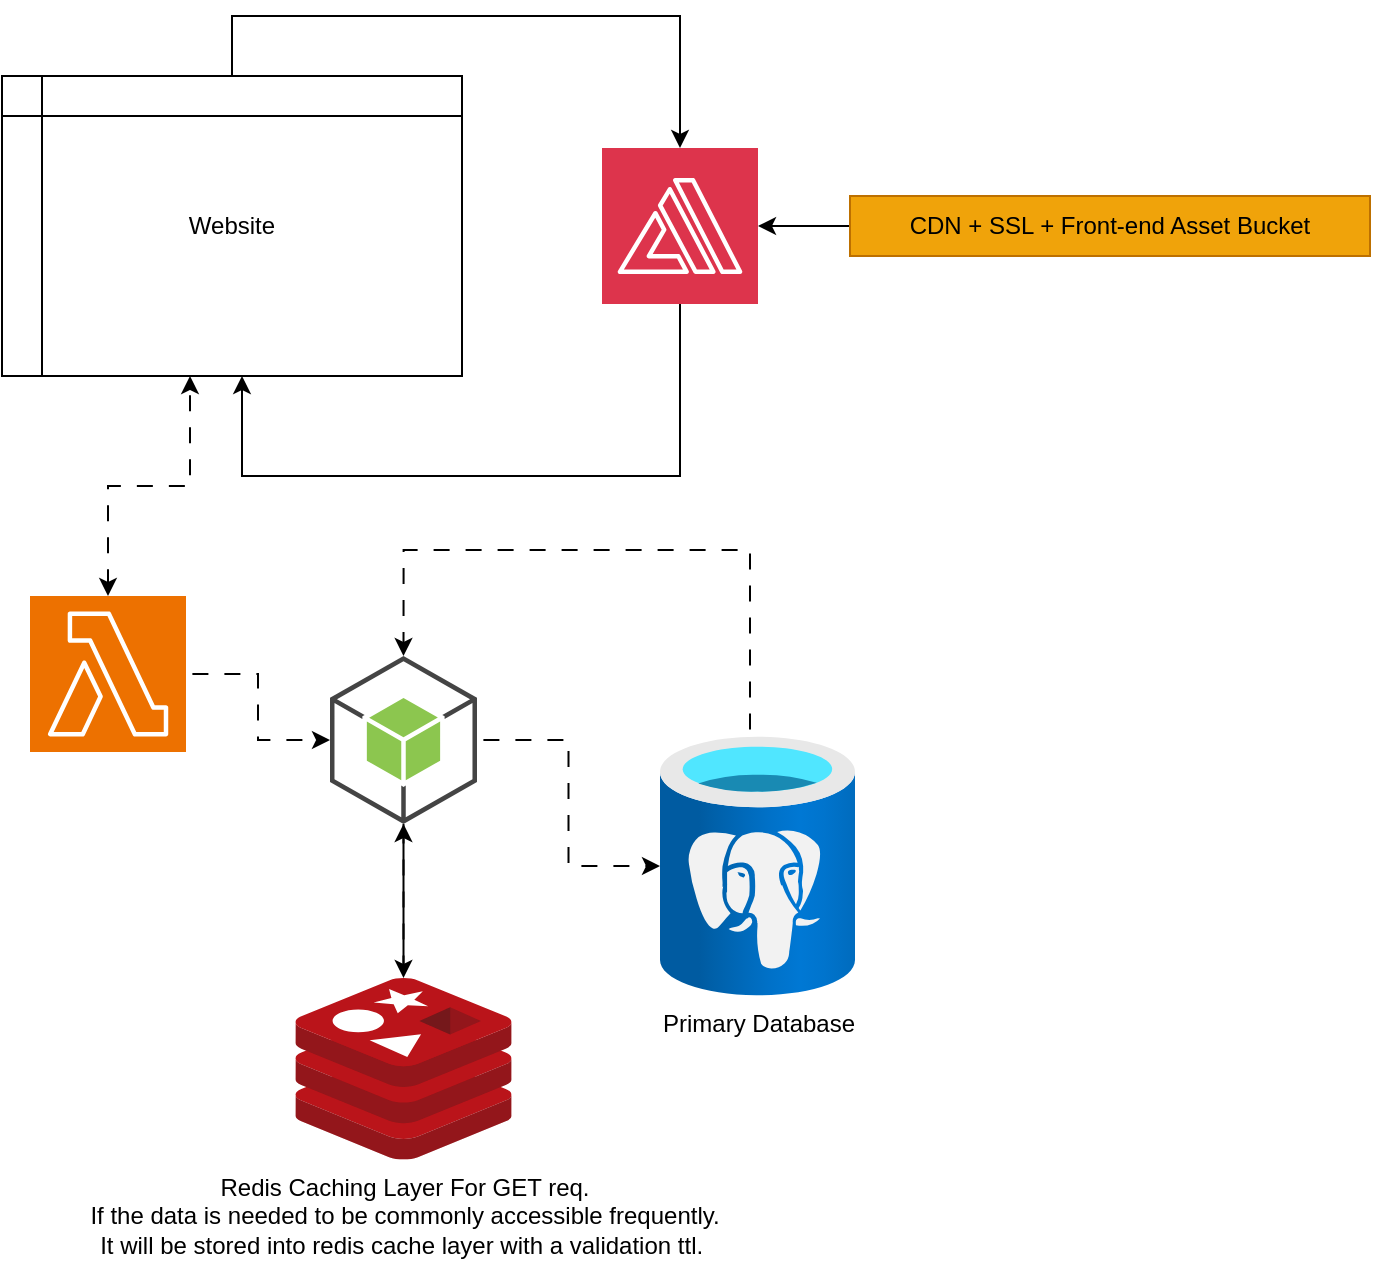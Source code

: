 <mxfile version="28.0.9">
  <diagram name="Page-1" id="OVwlKsytdINQMQrVDT5V">
    <mxGraphModel dx="1584" dy="867" grid="1" gridSize="10" guides="1" tooltips="1" connect="1" arrows="1" fold="1" page="1" pageScale="1" pageWidth="827" pageHeight="1169" math="0" shadow="0">
      <root>
        <mxCell id="0" />
        <mxCell id="1" parent="0" />
        <mxCell id="AA3n3kABwFaR6whpRBaE-10" style="edgeStyle=orthogonalEdgeStyle;rounded=0;orthogonalLoop=1;jettySize=auto;html=1;" edge="1" parent="1" source="AA3n3kABwFaR6whpRBaE-3" target="AA3n3kABwFaR6whpRBaE-5">
          <mxGeometry relative="1" as="geometry">
            <Array as="points">
              <mxPoint x="411" y="309" />
            </Array>
          </mxGeometry>
        </mxCell>
        <mxCell id="AA3n3kABwFaR6whpRBaE-19" style="edgeStyle=orthogonalEdgeStyle;rounded=0;orthogonalLoop=1;jettySize=auto;html=1;flowAnimation=1;startArrow=classic;startFill=1;" edge="1" parent="1" source="AA3n3kABwFaR6whpRBaE-3" target="AA3n3kABwFaR6whpRBaE-16">
          <mxGeometry relative="1" as="geometry">
            <Array as="points">
              <mxPoint x="166" y="544" />
              <mxPoint x="125" y="544" />
            </Array>
          </mxGeometry>
        </mxCell>
        <mxCell id="AA3n3kABwFaR6whpRBaE-3" value="Website" style="shape=internalStorage;whiteSpace=wrap;html=1;backgroundOutline=1;" vertex="1" parent="1">
          <mxGeometry x="72" y="339" width="230" height="150" as="geometry" />
        </mxCell>
        <mxCell id="AA3n3kABwFaR6whpRBaE-12" style="edgeStyle=orthogonalEdgeStyle;rounded=0;orthogonalLoop=1;jettySize=auto;html=1;" edge="1" parent="1" source="AA3n3kABwFaR6whpRBaE-5" target="AA3n3kABwFaR6whpRBaE-3">
          <mxGeometry relative="1" as="geometry">
            <Array as="points">
              <mxPoint x="411" y="539" />
              <mxPoint x="192" y="539" />
            </Array>
          </mxGeometry>
        </mxCell>
        <mxCell id="AA3n3kABwFaR6whpRBaE-5" value="" style="sketch=0;points=[[0,0,0],[0.25,0,0],[0.5,0,0],[0.75,0,0],[1,0,0],[0,1,0],[0.25,1,0],[0.5,1,0],[0.75,1,0],[1,1,0],[0,0.25,0],[0,0.5,0],[0,0.75,0],[1,0.25,0],[1,0.5,0],[1,0.75,0]];outlineConnect=0;fontColor=#232F3E;fillColor=#DD344C;strokeColor=#ffffff;dashed=0;verticalLabelPosition=bottom;verticalAlign=top;align=center;html=1;fontSize=12;fontStyle=0;aspect=fixed;shape=mxgraph.aws4.resourceIcon;resIcon=mxgraph.aws4.amplify;" vertex="1" parent="1">
          <mxGeometry x="372" y="375" width="78" height="78" as="geometry" />
        </mxCell>
        <mxCell id="AA3n3kABwFaR6whpRBaE-15" style="edgeStyle=orthogonalEdgeStyle;rounded=0;orthogonalLoop=1;jettySize=auto;html=1;" edge="1" parent="1" source="AA3n3kABwFaR6whpRBaE-13" target="AA3n3kABwFaR6whpRBaE-5">
          <mxGeometry relative="1" as="geometry" />
        </mxCell>
        <mxCell id="AA3n3kABwFaR6whpRBaE-13" value="CDN + SSL + Front-end Asset Bucket" style="text;strokeColor=#BD7000;align=center;fillColor=#f0a30a;html=1;verticalAlign=middle;whiteSpace=wrap;rounded=0;fontColor=#000000;" vertex="1" parent="1">
          <mxGeometry x="496" y="399" width="260" height="30" as="geometry" />
        </mxCell>
        <mxCell id="AA3n3kABwFaR6whpRBaE-16" value="" style="sketch=0;points=[[0,0,0],[0.25,0,0],[0.5,0,0],[0.75,0,0],[1,0,0],[0,1,0],[0.25,1,0],[0.5,1,0],[0.75,1,0],[1,1,0],[0,0.25,0],[0,0.5,0],[0,0.75,0],[1,0.25,0],[1,0.5,0],[1,0.75,0]];outlineConnect=0;fontColor=#232F3E;fillColor=#ED7100;strokeColor=#ffffff;dashed=0;verticalLabelPosition=bottom;verticalAlign=top;align=center;html=1;fontSize=12;fontStyle=0;aspect=fixed;shape=mxgraph.aws4.resourceIcon;resIcon=mxgraph.aws4.lambda;" vertex="1" parent="1">
          <mxGeometry x="86" y="599" width="78" height="78" as="geometry" />
        </mxCell>
        <mxCell id="AA3n3kABwFaR6whpRBaE-27" style="edgeStyle=orthogonalEdgeStyle;rounded=0;orthogonalLoop=1;jettySize=auto;html=1;" edge="1" parent="1" source="AA3n3kABwFaR6whpRBaE-20" target="AA3n3kABwFaR6whpRBaE-22">
          <mxGeometry relative="1" as="geometry" />
        </mxCell>
        <mxCell id="AA3n3kABwFaR6whpRBaE-31" style="edgeStyle=orthogonalEdgeStyle;rounded=0;orthogonalLoop=1;jettySize=auto;html=1;flowAnimation=1;" edge="1" parent="1" source="AA3n3kABwFaR6whpRBaE-20" target="AA3n3kABwFaR6whpRBaE-28">
          <mxGeometry relative="1" as="geometry" />
        </mxCell>
        <mxCell id="AA3n3kABwFaR6whpRBaE-20" value="" style="outlineConnect=0;dashed=0;verticalLabelPosition=bottom;verticalAlign=top;align=center;html=1;shape=mxgraph.aws3.android;fillColor=#8CC64F;gradientColor=none;" vertex="1" parent="1">
          <mxGeometry x="236" y="629" width="73.5" height="84" as="geometry" />
        </mxCell>
        <mxCell id="AA3n3kABwFaR6whpRBaE-21" style="edgeStyle=orthogonalEdgeStyle;rounded=0;orthogonalLoop=1;jettySize=auto;html=1;entryX=0;entryY=0.5;entryDx=0;entryDy=0;entryPerimeter=0;flowAnimation=1;" edge="1" parent="1" source="AA3n3kABwFaR6whpRBaE-16" target="AA3n3kABwFaR6whpRBaE-20">
          <mxGeometry relative="1" as="geometry" />
        </mxCell>
        <mxCell id="AA3n3kABwFaR6whpRBaE-29" value="" style="edgeStyle=orthogonalEdgeStyle;rounded=0;orthogonalLoop=1;jettySize=auto;html=1;flowAnimation=1;" edge="1" parent="1" source="AA3n3kABwFaR6whpRBaE-22" target="AA3n3kABwFaR6whpRBaE-20">
          <mxGeometry relative="1" as="geometry" />
        </mxCell>
        <mxCell id="AA3n3kABwFaR6whpRBaE-22" value="Redis Caching Layer&amp;nbsp;&lt;span style=&quot;background-color: light-dark(#ffffff, var(--ge-dark-color, #121212)); color: light-dark(rgb(0, 0, 0), rgb(255, 255, 255));&quot;&gt;For GET req.&lt;/span&gt;&lt;div&gt;If the data is needed to be commonly accessible frequently.&lt;br&gt;It will be stored into redis cache layer with a validation ttl.&amp;nbsp;&lt;/div&gt;" style="image;sketch=0;aspect=fixed;html=1;points=[];align=center;fontSize=12;image=img/lib/mscae/Cache_Redis_Product.svg;" vertex="1" parent="1">
          <mxGeometry x="218.7" y="790" width="108.1" height="90.8" as="geometry" />
        </mxCell>
        <mxCell id="AA3n3kABwFaR6whpRBaE-28" value="Primary Database" style="image;aspect=fixed;html=1;points=[];align=center;fontSize=12;image=img/lib/azure2/databases/Azure_Database_PostgreSQL_Server.svg;" vertex="1" parent="1">
          <mxGeometry x="401" y="669" width="97.5" height="130" as="geometry" />
        </mxCell>
        <mxCell id="AA3n3kABwFaR6whpRBaE-32" style="edgeStyle=orthogonalEdgeStyle;rounded=0;orthogonalLoop=1;jettySize=auto;html=1;entryX=0.5;entryY=0;entryDx=0;entryDy=0;entryPerimeter=0;flowAnimation=1;" edge="1" parent="1" source="AA3n3kABwFaR6whpRBaE-28" target="AA3n3kABwFaR6whpRBaE-20">
          <mxGeometry relative="1" as="geometry">
            <Array as="points">
              <mxPoint x="446" y="576" />
              <mxPoint x="273" y="576" />
            </Array>
          </mxGeometry>
        </mxCell>
      </root>
    </mxGraphModel>
  </diagram>
</mxfile>

